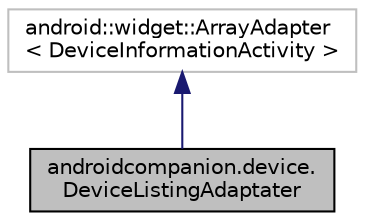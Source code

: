 digraph "androidcompanion.device.DeviceListingAdaptater"
{
  edge [fontname="Helvetica",fontsize="10",labelfontname="Helvetica",labelfontsize="10"];
  node [fontname="Helvetica",fontsize="10",shape=record];
  Node2 [label="androidcompanion.device.\lDeviceListingAdaptater",height=0.2,width=0.4,color="black", fillcolor="grey75", style="filled", fontcolor="black"];
  Node3 -> Node2 [dir="back",color="midnightblue",fontsize="10",style="solid",fontname="Helvetica"];
  Node3 [label="android::widget::ArrayAdapter\l\< DeviceInformationActivity \>",height=0.2,width=0.4,color="grey75", fillcolor="white", style="filled"];
}
